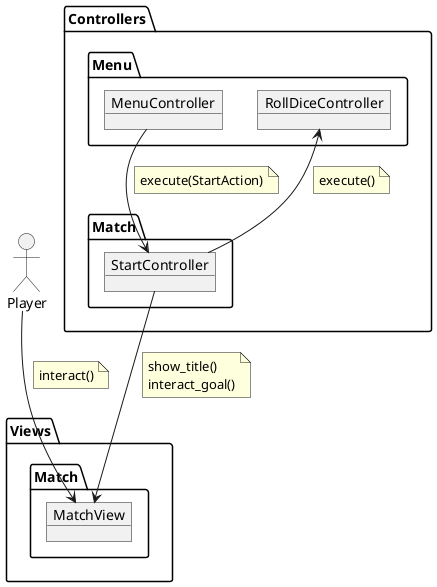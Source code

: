 @startuml
allow_mixing

actor Player

package Views {
    package Match3 as "Match"{
        object MatchView
    }
}

package Controllers {
    package Menu {
        object MenuController
        object RollDiceController
    }

    package Match2 as "Match" {
        object StartController
    }
}

StartController --> RollDiceController
note on link
    execute()
end note

MenuController -down-> StartController
note on link
    execute(StartAction)
end note

StartController --> MatchView
note on link
    show_title()
    interact_goal()
end note

Player --> MatchView
note on link
    interact()
end note

@enduml
